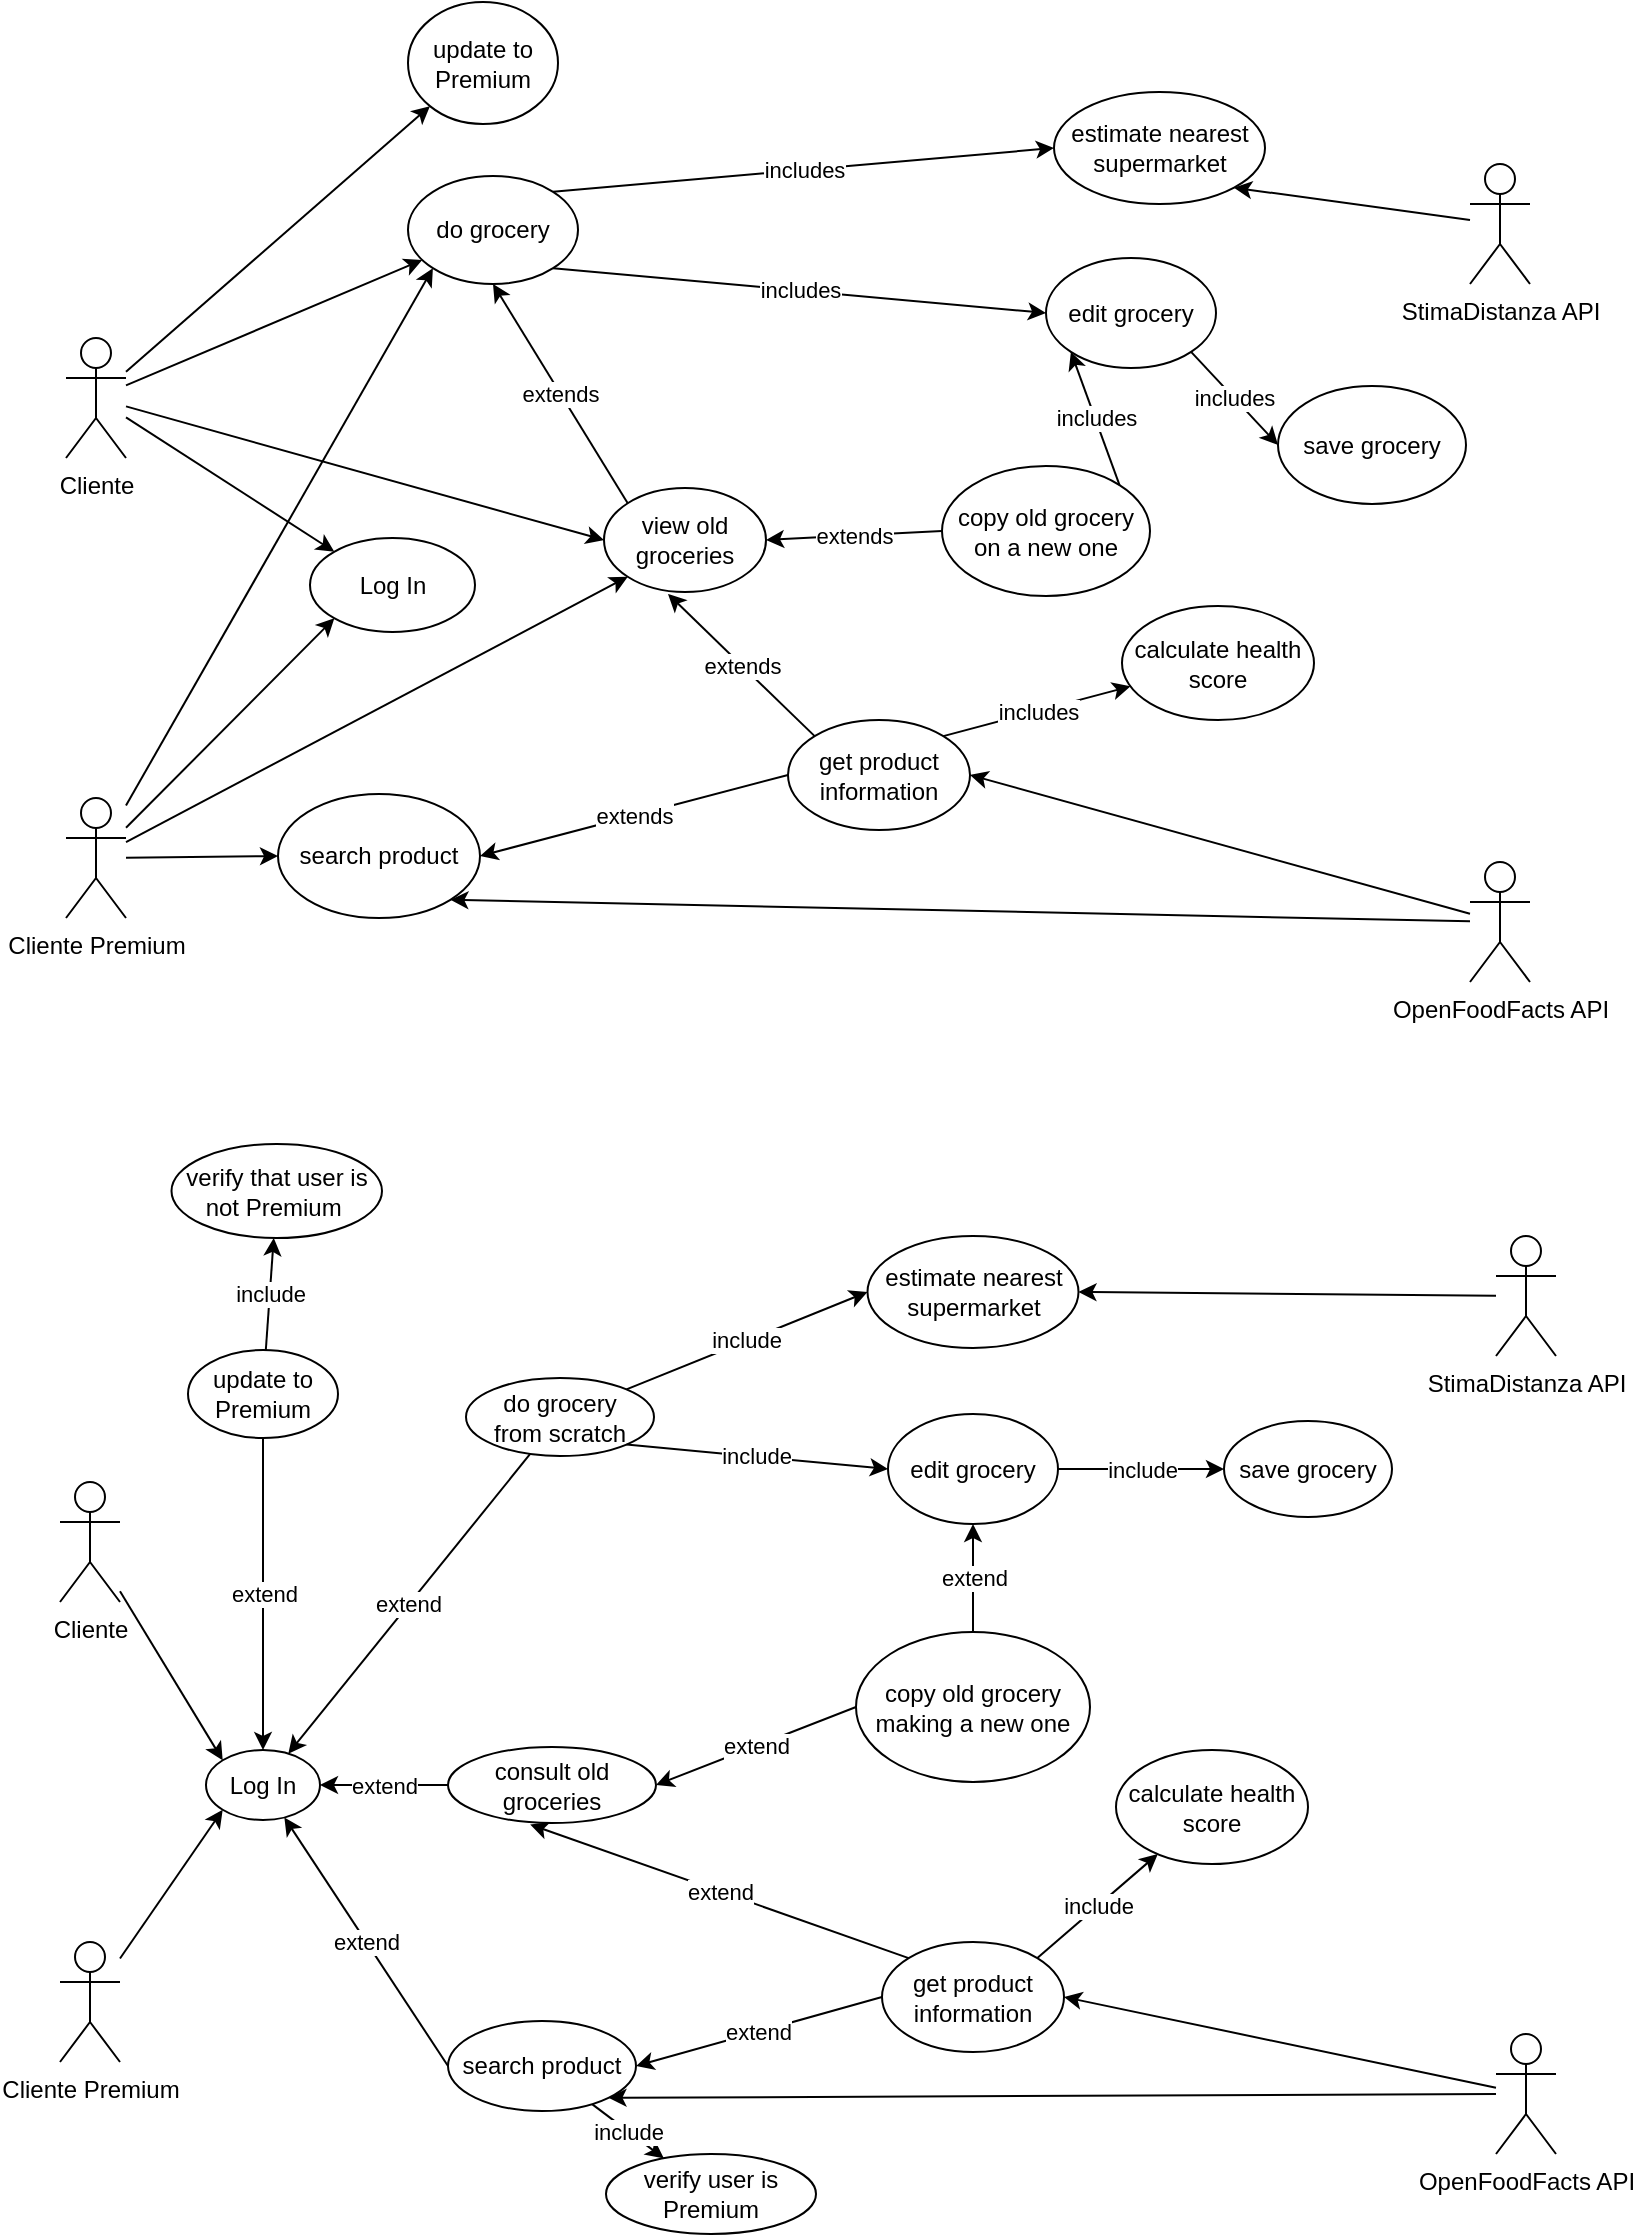 <mxfile version="20.8.5" type="device"><diagram id="C5RBs43oDa-KdzZeNtuy" name="Page-1"><mxGraphModel dx="1339" dy="764" grid="0" gridSize="10" guides="1" tooltips="1" connect="1" arrows="1" fold="1" page="1" pageScale="1" pageWidth="827" pageHeight="1169" math="0" shadow="0"><root><mxCell id="WIyWlLk6GJQsqaUBKTNV-0"/><mxCell id="WIyWlLk6GJQsqaUBKTNV-1" parent="WIyWlLk6GJQsqaUBKTNV-0"/><mxCell id="_w9Z4x4CN5F694CQqwq8-0" value="Cliente&lt;br&gt;" style="shape=umlActor;verticalLabelPosition=bottom;verticalAlign=top;html=1;outlineConnect=0;" parent="WIyWlLk6GJQsqaUBKTNV-1" vertex="1"><mxGeometry x="53" y="231" width="30" height="60" as="geometry"/></mxCell><mxCell id="WxcbaybQbfAevBzXN4X7-0" value="estimate nearest supermarket" style="ellipse;whiteSpace=wrap;html=1;" parent="WIyWlLk6GJQsqaUBKTNV-1" vertex="1"><mxGeometry x="547" y="108" width="105.5" height="56" as="geometry"/></mxCell><mxCell id="WxcbaybQbfAevBzXN4X7-1" value="edit grocery" style="ellipse;whiteSpace=wrap;html=1;" parent="WIyWlLk6GJQsqaUBKTNV-1" vertex="1"><mxGeometry x="543" y="191" width="85" height="55" as="geometry"/></mxCell><mxCell id="WxcbaybQbfAevBzXN4X7-2" value="save grocery" style="ellipse;whiteSpace=wrap;html=1;" parent="WIyWlLk6GJQsqaUBKTNV-1" vertex="1"><mxGeometry x="659" y="255" width="94" height="59" as="geometry"/></mxCell><mxCell id="WxcbaybQbfAevBzXN4X7-4" value="" style="endArrow=classic;html=1;rounded=0;" parent="WIyWlLk6GJQsqaUBKTNV-1" source="_w9Z4x4CN5F694CQqwq8-0" target="WxcbaybQbfAevBzXN4X7-5" edge="1"><mxGeometry width="50" height="50" relative="1" as="geometry"><mxPoint x="506" y="348" as="sourcePoint"/><mxPoint x="218" y="393" as="targetPoint"/></mxGeometry></mxCell><mxCell id="WxcbaybQbfAevBzXN4X7-5" value="do grocery" style="ellipse;whiteSpace=wrap;html=1;" parent="WIyWlLk6GJQsqaUBKTNV-1" vertex="1"><mxGeometry x="224" y="150" width="85" height="54" as="geometry"/></mxCell><mxCell id="WxcbaybQbfAevBzXN4X7-11" value="OpenFoodFacts API&lt;br&gt;" style="shape=umlActor;verticalLabelPosition=bottom;verticalAlign=top;html=1;outlineConnect=0;" parent="WIyWlLk6GJQsqaUBKTNV-1" vertex="1"><mxGeometry x="755" y="493" width="30" height="60" as="geometry"/></mxCell><mxCell id="WxcbaybQbfAevBzXN4X7-12" value="StimaDistanza API" style="shape=umlActor;verticalLabelPosition=bottom;verticalAlign=top;html=1;outlineConnect=0;" parent="WIyWlLk6GJQsqaUBKTNV-1" vertex="1"><mxGeometry x="755" y="144" width="30" height="60" as="geometry"/></mxCell><mxCell id="WxcbaybQbfAevBzXN4X7-13" value="search product" style="ellipse;whiteSpace=wrap;html=1;" parent="WIyWlLk6GJQsqaUBKTNV-1" vertex="1"><mxGeometry x="159" y="459" width="101" height="62" as="geometry"/></mxCell><mxCell id="WxcbaybQbfAevBzXN4X7-15" value="" style="endArrow=classic;html=1;rounded=0;entryX=1;entryY=1;entryDx=0;entryDy=0;" parent="WIyWlLk6GJQsqaUBKTNV-1" source="WxcbaybQbfAevBzXN4X7-11" target="WxcbaybQbfAevBzXN4X7-13" edge="1"><mxGeometry width="50" height="50" relative="1" as="geometry"><mxPoint x="527" y="-59" as="sourcePoint"/><mxPoint x="653" y="4" as="targetPoint"/></mxGeometry></mxCell><mxCell id="WxcbaybQbfAevBzXN4X7-18" value="includes" style="endArrow=classic;html=1;rounded=0;exitX=1;exitY=0;exitDx=0;exitDy=0;" parent="WIyWlLk6GJQsqaUBKTNV-1" source="WxcbaybQbfAevBzXN4X7-29" target="WxcbaybQbfAevBzXN4X7-19" edge="1"><mxGeometry width="50" height="50" relative="1" as="geometry"><mxPoint x="493" y="-97" as="sourcePoint"/><mxPoint x="443" y="-20" as="targetPoint"/></mxGeometry></mxCell><mxCell id="WxcbaybQbfAevBzXN4X7-19" value="calculate health score" style="ellipse;whiteSpace=wrap;html=1;" parent="WIyWlLk6GJQsqaUBKTNV-1" vertex="1"><mxGeometry x="581" y="365" width="96" height="57" as="geometry"/></mxCell><mxCell id="WxcbaybQbfAevBzXN4X7-25" value="" style="endArrow=classic;html=1;rounded=0;entryX=1;entryY=1;entryDx=0;entryDy=0;" parent="WIyWlLk6GJQsqaUBKTNV-1" source="WxcbaybQbfAevBzXN4X7-12" target="WxcbaybQbfAevBzXN4X7-0" edge="1"><mxGeometry width="50" height="50" relative="1" as="geometry"><mxPoint x="472" y="440" as="sourcePoint"/><mxPoint x="522" y="390" as="targetPoint"/></mxGeometry></mxCell><mxCell id="WxcbaybQbfAevBzXN4X7-29" value="get product information" style="ellipse;whiteSpace=wrap;html=1;" parent="WIyWlLk6GJQsqaUBKTNV-1" vertex="1"><mxGeometry x="414" y="422" width="91" height="55" as="geometry"/></mxCell><mxCell id="WxcbaybQbfAevBzXN4X7-30" value="" style="endArrow=classic;html=1;rounded=0;entryX=1;entryY=0.5;entryDx=0;entryDy=0;" parent="WIyWlLk6GJQsqaUBKTNV-1" source="WxcbaybQbfAevBzXN4X7-11" target="WxcbaybQbfAevBzXN4X7-29" edge="1"><mxGeometry width="50" height="50" relative="1" as="geometry"><mxPoint x="493" y="-47" as="sourcePoint"/><mxPoint x="543" y="-97" as="targetPoint"/></mxGeometry></mxCell><mxCell id="WxcbaybQbfAevBzXN4X7-31" value="extends" style="endArrow=classic;html=1;rounded=0;exitX=0;exitY=0.5;exitDx=0;exitDy=0;entryX=1;entryY=0.5;entryDx=0;entryDy=0;" parent="WIyWlLk6GJQsqaUBKTNV-1" source="WxcbaybQbfAevBzXN4X7-29" target="WxcbaybQbfAevBzXN4X7-13" edge="1"><mxGeometry width="50" height="50" relative="1" as="geometry"><mxPoint x="493" y="-47" as="sourcePoint"/><mxPoint x="417" y="16" as="targetPoint"/></mxGeometry></mxCell><mxCell id="WxcbaybQbfAevBzXN4X7-32" value="extends" style="endArrow=classic;html=1;rounded=0;entryX=0.5;entryY=1;entryDx=0;entryDy=0;exitX=0;exitY=0;exitDx=0;exitDy=0;startArrow=none;" parent="WIyWlLk6GJQsqaUBKTNV-1" source="WxcbaybQbfAevBzXN4X7-41" target="WxcbaybQbfAevBzXN4X7-5" edge="1"><mxGeometry width="50" height="50" relative="1" as="geometry"><mxPoint x="238" y="421" as="sourcePoint"/><mxPoint x="522" y="404" as="targetPoint"/></mxGeometry></mxCell><mxCell id="WxcbaybQbfAevBzXN4X7-35" value="copy old grocery on a new one" style="ellipse;whiteSpace=wrap;html=1;" parent="WIyWlLk6GJQsqaUBKTNV-1" vertex="1"><mxGeometry x="491" y="295" width="104" height="65" as="geometry"/></mxCell><mxCell id="WxcbaybQbfAevBzXN4X7-38" value="includes" style="endArrow=classic;html=1;rounded=0;entryX=0;entryY=0.5;entryDx=0;entryDy=0;exitX=1;exitY=0;exitDx=0;exitDy=0;" parent="WIyWlLk6GJQsqaUBKTNV-1" source="WxcbaybQbfAevBzXN4X7-5" target="WxcbaybQbfAevBzXN4X7-0" edge="1"><mxGeometry width="50" height="50" relative="1" as="geometry"><mxPoint x="465" y="215" as="sourcePoint"/><mxPoint x="522" y="299" as="targetPoint"/></mxGeometry></mxCell><mxCell id="WxcbaybQbfAevBzXN4X7-39" value="includes" style="endArrow=classic;html=1;rounded=0;exitX=1;exitY=1;exitDx=0;exitDy=0;entryX=0;entryY=0.5;entryDx=0;entryDy=0;" parent="WIyWlLk6GJQsqaUBKTNV-1" source="WxcbaybQbfAevBzXN4X7-5" target="WxcbaybQbfAevBzXN4X7-1" edge="1"><mxGeometry width="50" height="50" relative="1" as="geometry"><mxPoint x="488" y="347" as="sourcePoint"/><mxPoint x="304" y="318" as="targetPoint"/></mxGeometry></mxCell><mxCell id="WxcbaybQbfAevBzXN4X7-42" value="" style="endArrow=classic;html=1;rounded=0;entryX=0;entryY=0.5;entryDx=0;entryDy=0;" parent="WIyWlLk6GJQsqaUBKTNV-1" source="_w9Z4x4CN5F694CQqwq8-0" target="WxcbaybQbfAevBzXN4X7-41" edge="1"><mxGeometry width="50" height="50" relative="1" as="geometry"><mxPoint x="488" y="422" as="sourcePoint"/><mxPoint x="538" y="372" as="targetPoint"/></mxGeometry></mxCell><mxCell id="WxcbaybQbfAevBzXN4X7-43" value="extends" style="endArrow=classic;html=1;rounded=0;entryX=1;entryY=0.5;entryDx=0;entryDy=0;exitX=0;exitY=0.5;exitDx=0;exitDy=0;" parent="WIyWlLk6GJQsqaUBKTNV-1" source="WxcbaybQbfAevBzXN4X7-35" target="WxcbaybQbfAevBzXN4X7-41" edge="1"><mxGeometry width="50" height="50" relative="1" as="geometry"><mxPoint x="488" y="414" as="sourcePoint"/><mxPoint x="538" y="364" as="targetPoint"/></mxGeometry></mxCell><mxCell id="HwNQB8yQfN2F-0_FIFU_-0" value="includes" style="endArrow=classic;html=1;rounded=0;entryX=0;entryY=1;entryDx=0;entryDy=0;exitX=1;exitY=0;exitDx=0;exitDy=0;" parent="WIyWlLk6GJQsqaUBKTNV-1" source="WxcbaybQbfAevBzXN4X7-35" target="WxcbaybQbfAevBzXN4X7-1" edge="1"><mxGeometry width="50" height="50" relative="1" as="geometry"><mxPoint x="398" y="355" as="sourcePoint"/><mxPoint x="448" y="305" as="targetPoint"/></mxGeometry></mxCell><mxCell id="HwNQB8yQfN2F-0_FIFU_-1" value="includes" style="endArrow=classic;html=1;rounded=0;entryX=0;entryY=0.5;entryDx=0;entryDy=0;exitX=1;exitY=1;exitDx=0;exitDy=0;" parent="WIyWlLk6GJQsqaUBKTNV-1" source="WxcbaybQbfAevBzXN4X7-1" target="WxcbaybQbfAevBzXN4X7-2" edge="1"><mxGeometry width="50" height="50" relative="1" as="geometry"><mxPoint x="432" y="349" as="sourcePoint"/><mxPoint x="482" y="299" as="targetPoint"/></mxGeometry></mxCell><mxCell id="HwNQB8yQfN2F-0_FIFU_-4" value="extends" style="endArrow=classic;html=1;rounded=0;entryX=0.395;entryY=1.019;entryDx=0;entryDy=0;exitX=0;exitY=0;exitDx=0;exitDy=0;entryPerimeter=0;" parent="WIyWlLk6GJQsqaUBKTNV-1" source="WxcbaybQbfAevBzXN4X7-29" target="WxcbaybQbfAevBzXN4X7-41" edge="1"><mxGeometry width="50" height="50" relative="1" as="geometry"><mxPoint x="421" y="302" as="sourcePoint"/><mxPoint x="471" y="252" as="targetPoint"/></mxGeometry></mxCell><mxCell id="HwNQB8yQfN2F-0_FIFU_-6" value="Cliente Premium" style="shape=umlActor;verticalLabelPosition=bottom;verticalAlign=top;html=1;outlineConnect=0;" parent="WIyWlLk6GJQsqaUBKTNV-1" vertex="1"><mxGeometry x="53" y="461" width="30" height="60" as="geometry"/></mxCell><mxCell id="HwNQB8yQfN2F-0_FIFU_-8" value="" style="endArrow=classic;html=1;rounded=0;entryX=0;entryY=1;entryDx=0;entryDy=0;" parent="WIyWlLk6GJQsqaUBKTNV-1" source="HwNQB8yQfN2F-0_FIFU_-6" target="WxcbaybQbfAevBzXN4X7-5" edge="1"><mxGeometry width="50" height="50" relative="1" as="geometry"><mxPoint x="303" y="398" as="sourcePoint"/><mxPoint x="353" y="348" as="targetPoint"/></mxGeometry></mxCell><mxCell id="HwNQB8yQfN2F-0_FIFU_-9" value="" style="endArrow=classic;html=1;rounded=0;entryX=0;entryY=1;entryDx=0;entryDy=0;" parent="WIyWlLk6GJQsqaUBKTNV-1" source="HwNQB8yQfN2F-0_FIFU_-6" target="WxcbaybQbfAevBzXN4X7-41" edge="1"><mxGeometry width="50" height="50" relative="1" as="geometry"><mxPoint x="303" y="398" as="sourcePoint"/><mxPoint x="353" y="348" as="targetPoint"/></mxGeometry></mxCell><mxCell id="HwNQB8yQfN2F-0_FIFU_-10" value="" style="endArrow=classic;html=1;rounded=0;entryX=0;entryY=0.5;entryDx=0;entryDy=0;" parent="WIyWlLk6GJQsqaUBKTNV-1" source="HwNQB8yQfN2F-0_FIFU_-6" target="WxcbaybQbfAevBzXN4X7-13" edge="1"><mxGeometry width="50" height="50" relative="1" as="geometry"><mxPoint x="303" y="398" as="sourcePoint"/><mxPoint x="353" y="348" as="targetPoint"/></mxGeometry></mxCell><mxCell id="zHiVuSdZoIrmqVLBHDxH-0" value="Log In" style="ellipse;whiteSpace=wrap;html=1;" parent="WIyWlLk6GJQsqaUBKTNV-1" vertex="1"><mxGeometry x="175" y="331" width="82.5" height="47" as="geometry"/></mxCell><mxCell id="zHiVuSdZoIrmqVLBHDxH-1" value="" style="endArrow=classic;html=1;rounded=0;entryX=0;entryY=0;entryDx=0;entryDy=0;" parent="WIyWlLk6GJQsqaUBKTNV-1" source="_w9Z4x4CN5F694CQqwq8-0" target="zHiVuSdZoIrmqVLBHDxH-0" edge="1"><mxGeometry width="50" height="50" relative="1" as="geometry"><mxPoint x="648" y="361" as="sourcePoint"/><mxPoint x="698" y="311" as="targetPoint"/></mxGeometry></mxCell><mxCell id="zHiVuSdZoIrmqVLBHDxH-2" value="" style="endArrow=classic;html=1;rounded=0;entryX=0;entryY=1;entryDx=0;entryDy=0;" parent="WIyWlLk6GJQsqaUBKTNV-1" source="HwNQB8yQfN2F-0_FIFU_-6" target="zHiVuSdZoIrmqVLBHDxH-0" edge="1"><mxGeometry width="50" height="50" relative="1" as="geometry"><mxPoint x="648" y="361" as="sourcePoint"/><mxPoint x="698" y="311" as="targetPoint"/></mxGeometry></mxCell><mxCell id="WxcbaybQbfAevBzXN4X7-41" value="view old groceries" style="ellipse;whiteSpace=wrap;html=1;" parent="WIyWlLk6GJQsqaUBKTNV-1" vertex="1"><mxGeometry x="322" y="306" width="81" height="52" as="geometry"/></mxCell><mxCell id="zHiVuSdZoIrmqVLBHDxH-7" value="update to Premium" style="ellipse;whiteSpace=wrap;html=1;" parent="WIyWlLk6GJQsqaUBKTNV-1" vertex="1"><mxGeometry x="224" y="63" width="75" height="61" as="geometry"/></mxCell><mxCell id="zHiVuSdZoIrmqVLBHDxH-8" value="" style="endArrow=classic;html=1;rounded=0;entryX=0;entryY=1;entryDx=0;entryDy=0;" parent="WIyWlLk6GJQsqaUBKTNV-1" source="_w9Z4x4CN5F694CQqwq8-0" target="zHiVuSdZoIrmqVLBHDxH-7" edge="1"><mxGeometry width="50" height="50" relative="1" as="geometry"><mxPoint x="648" y="354" as="sourcePoint"/><mxPoint x="698" y="304" as="targetPoint"/></mxGeometry></mxCell><mxCell id="Ao2EOMr3MHZTzzWF1TYQ-0" value="Cliente&lt;br&gt;" style="shape=umlActor;verticalLabelPosition=bottom;verticalAlign=top;html=1;outlineConnect=0;" parent="WIyWlLk6GJQsqaUBKTNV-1" vertex="1"><mxGeometry x="50" y="803" width="30" height="60" as="geometry"/></mxCell><mxCell id="Ao2EOMr3MHZTzzWF1TYQ-1" value="estimate nearest supermarket" style="ellipse;whiteSpace=wrap;html=1;" parent="WIyWlLk6GJQsqaUBKTNV-1" vertex="1"><mxGeometry x="453.75" y="680" width="105.5" height="56" as="geometry"/></mxCell><mxCell id="Ao2EOMr3MHZTzzWF1TYQ-2" value="edit grocery" style="ellipse;whiteSpace=wrap;html=1;" parent="WIyWlLk6GJQsqaUBKTNV-1" vertex="1"><mxGeometry x="464" y="769" width="85" height="55" as="geometry"/></mxCell><mxCell id="Ao2EOMr3MHZTzzWF1TYQ-3" value="save grocery" style="ellipse;whiteSpace=wrap;html=1;" parent="WIyWlLk6GJQsqaUBKTNV-1" vertex="1"><mxGeometry x="632" y="772.5" width="84" height="48" as="geometry"/></mxCell><mxCell id="Ao2EOMr3MHZTzzWF1TYQ-39" value="extend" style="edgeStyle=none;rounded=0;orthogonalLoop=1;jettySize=auto;html=1;" parent="WIyWlLk6GJQsqaUBKTNV-1" source="Ao2EOMr3MHZTzzWF1TYQ-5" target="Ao2EOMr3MHZTzzWF1TYQ-29" edge="1"><mxGeometry relative="1" as="geometry"/></mxCell><mxCell id="Ao2EOMr3MHZTzzWF1TYQ-5" value="do grocery&lt;br&gt;from scratch" style="ellipse;whiteSpace=wrap;html=1;" parent="WIyWlLk6GJQsqaUBKTNV-1" vertex="1"><mxGeometry x="253" y="751" width="94" height="39" as="geometry"/></mxCell><mxCell id="Ao2EOMr3MHZTzzWF1TYQ-6" value="OpenFoodFacts API&lt;br&gt;" style="shape=umlActor;verticalLabelPosition=bottom;verticalAlign=top;html=1;outlineConnect=0;" parent="WIyWlLk6GJQsqaUBKTNV-1" vertex="1"><mxGeometry x="768" y="1079" width="30" height="60" as="geometry"/></mxCell><mxCell id="Ao2EOMr3MHZTzzWF1TYQ-7" value="StimaDistanza API" style="shape=umlActor;verticalLabelPosition=bottom;verticalAlign=top;html=1;outlineConnect=0;" parent="WIyWlLk6GJQsqaUBKTNV-1" vertex="1"><mxGeometry x="768" y="680" width="30" height="60" as="geometry"/></mxCell><mxCell id="Ao2EOMr3MHZTzzWF1TYQ-45" value="include" style="edgeStyle=none;rounded=0;orthogonalLoop=1;jettySize=auto;html=1;" parent="WIyWlLk6GJQsqaUBKTNV-1" source="Ao2EOMr3MHZTzzWF1TYQ-8" target="Ao2EOMr3MHZTzzWF1TYQ-44" edge="1"><mxGeometry relative="1" as="geometry"/></mxCell><mxCell id="Ao2EOMr3MHZTzzWF1TYQ-8" value="search product" style="ellipse;whiteSpace=wrap;html=1;" parent="WIyWlLk6GJQsqaUBKTNV-1" vertex="1"><mxGeometry x="244" y="1072.5" width="94" height="45" as="geometry"/></mxCell><mxCell id="Ao2EOMr3MHZTzzWF1TYQ-9" value="" style="endArrow=classic;html=1;rounded=0;entryX=1;entryY=1;entryDx=0;entryDy=0;" parent="WIyWlLk6GJQsqaUBKTNV-1" source="Ao2EOMr3MHZTzzWF1TYQ-6" target="Ao2EOMr3MHZTzzWF1TYQ-8" edge="1"><mxGeometry width="50" height="50" relative="1" as="geometry"><mxPoint x="524" y="513" as="sourcePoint"/><mxPoint x="650" y="576" as="targetPoint"/></mxGeometry></mxCell><mxCell id="Ao2EOMr3MHZTzzWF1TYQ-10" value="include" style="endArrow=classic;html=1;rounded=0;exitX=1;exitY=0;exitDx=0;exitDy=0;" parent="WIyWlLk6GJQsqaUBKTNV-1" source="Ao2EOMr3MHZTzzWF1TYQ-13" target="Ao2EOMr3MHZTzzWF1TYQ-11" edge="1"><mxGeometry width="50" height="50" relative="1" as="geometry"><mxPoint x="490" y="475" as="sourcePoint"/><mxPoint x="440" y="552" as="targetPoint"/></mxGeometry></mxCell><mxCell id="Ao2EOMr3MHZTzzWF1TYQ-11" value="calculate health score" style="ellipse;whiteSpace=wrap;html=1;" parent="WIyWlLk6GJQsqaUBKTNV-1" vertex="1"><mxGeometry x="578" y="937" width="96" height="57" as="geometry"/></mxCell><mxCell id="Ao2EOMr3MHZTzzWF1TYQ-12" value="" style="endArrow=classic;html=1;rounded=0;entryX=1;entryY=0.5;entryDx=0;entryDy=0;" parent="WIyWlLk6GJQsqaUBKTNV-1" source="Ao2EOMr3MHZTzzWF1TYQ-7" target="Ao2EOMr3MHZTzzWF1TYQ-1" edge="1"><mxGeometry width="50" height="50" relative="1" as="geometry"><mxPoint x="469" y="1012" as="sourcePoint"/><mxPoint x="519" y="962" as="targetPoint"/></mxGeometry></mxCell><mxCell id="Ao2EOMr3MHZTzzWF1TYQ-13" value="get product information" style="ellipse;whiteSpace=wrap;html=1;" parent="WIyWlLk6GJQsqaUBKTNV-1" vertex="1"><mxGeometry x="461" y="1033" width="91" height="55" as="geometry"/></mxCell><mxCell id="Ao2EOMr3MHZTzzWF1TYQ-14" value="" style="endArrow=classic;html=1;rounded=0;entryX=1;entryY=0.5;entryDx=0;entryDy=0;" parent="WIyWlLk6GJQsqaUBKTNV-1" source="Ao2EOMr3MHZTzzWF1TYQ-6" target="Ao2EOMr3MHZTzzWF1TYQ-13" edge="1"><mxGeometry width="50" height="50" relative="1" as="geometry"><mxPoint x="490" y="525" as="sourcePoint"/><mxPoint x="540" y="475" as="targetPoint"/></mxGeometry></mxCell><mxCell id="Ao2EOMr3MHZTzzWF1TYQ-15" value="extend" style="endArrow=classic;html=1;rounded=0;exitX=0;exitY=0.5;exitDx=0;exitDy=0;entryX=1;entryY=0.5;entryDx=0;entryDy=0;" parent="WIyWlLk6GJQsqaUBKTNV-1" source="Ao2EOMr3MHZTzzWF1TYQ-13" target="Ao2EOMr3MHZTzzWF1TYQ-8" edge="1"><mxGeometry width="50" height="50" relative="1" as="geometry"><mxPoint x="490" y="525" as="sourcePoint"/><mxPoint x="414" y="588" as="targetPoint"/></mxGeometry></mxCell><mxCell id="Ao2EOMr3MHZTzzWF1TYQ-17" value="copy old grocery&lt;br&gt;making a new one" style="ellipse;whiteSpace=wrap;html=1;" parent="WIyWlLk6GJQsqaUBKTNV-1" vertex="1"><mxGeometry x="448" y="878" width="117" height="75" as="geometry"/></mxCell><mxCell id="Ao2EOMr3MHZTzzWF1TYQ-18" value="include" style="endArrow=classic;html=1;rounded=0;entryX=0;entryY=0.5;entryDx=0;entryDy=0;exitX=1;exitY=0;exitDx=0;exitDy=0;" parent="WIyWlLk6GJQsqaUBKTNV-1" source="Ao2EOMr3MHZTzzWF1TYQ-5" target="Ao2EOMr3MHZTzzWF1TYQ-1" edge="1"><mxGeometry width="50" height="50" relative="1" as="geometry"><mxPoint x="462" y="787" as="sourcePoint"/><mxPoint x="519" y="871" as="targetPoint"/></mxGeometry></mxCell><mxCell id="Ao2EOMr3MHZTzzWF1TYQ-19" value="include" style="endArrow=classic;html=1;rounded=0;exitX=1;exitY=1;exitDx=0;exitDy=0;entryX=0;entryY=0.5;entryDx=0;entryDy=0;" parent="WIyWlLk6GJQsqaUBKTNV-1" source="Ao2EOMr3MHZTzzWF1TYQ-5" target="Ao2EOMr3MHZTzzWF1TYQ-2" edge="1"><mxGeometry width="50" height="50" relative="1" as="geometry"><mxPoint x="485" y="919" as="sourcePoint"/><mxPoint x="301" y="890" as="targetPoint"/></mxGeometry></mxCell><mxCell id="Ao2EOMr3MHZTzzWF1TYQ-21" value="extend" style="endArrow=classic;html=1;rounded=0;entryX=1;entryY=0.5;entryDx=0;entryDy=0;exitX=0;exitY=0.5;exitDx=0;exitDy=0;" parent="WIyWlLk6GJQsqaUBKTNV-1" source="Ao2EOMr3MHZTzzWF1TYQ-17" target="Ao2EOMr3MHZTzzWF1TYQ-32" edge="1"><mxGeometry width="50" height="50" relative="1" as="geometry"><mxPoint x="485" y="986" as="sourcePoint"/><mxPoint x="535" y="936" as="targetPoint"/></mxGeometry></mxCell><mxCell id="Ao2EOMr3MHZTzzWF1TYQ-22" value="extend" style="endArrow=classic;html=1;rounded=0;entryX=0.5;entryY=1;entryDx=0;entryDy=0;exitX=0.5;exitY=0;exitDx=0;exitDy=0;" parent="WIyWlLk6GJQsqaUBKTNV-1" source="Ao2EOMr3MHZTzzWF1TYQ-17" target="Ao2EOMr3MHZTzzWF1TYQ-2" edge="1"><mxGeometry width="50" height="50" relative="1" as="geometry"><mxPoint x="395" y="927" as="sourcePoint"/><mxPoint x="445" y="877" as="targetPoint"/></mxGeometry></mxCell><mxCell id="Ao2EOMr3MHZTzzWF1TYQ-23" value="include" style="endArrow=classic;html=1;rounded=0;entryX=0;entryY=0.5;entryDx=0;entryDy=0;exitX=1;exitY=0.5;exitDx=0;exitDy=0;" parent="WIyWlLk6GJQsqaUBKTNV-1" source="Ao2EOMr3MHZTzzWF1TYQ-2" target="Ao2EOMr3MHZTzzWF1TYQ-3" edge="1"><mxGeometry width="50" height="50" relative="1" as="geometry"><mxPoint x="429" y="921" as="sourcePoint"/><mxPoint x="479" y="871" as="targetPoint"/></mxGeometry></mxCell><mxCell id="Ao2EOMr3MHZTzzWF1TYQ-24" value="extend" style="endArrow=classic;html=1;rounded=0;entryX=0.395;entryY=1.019;entryDx=0;entryDy=0;exitX=0;exitY=0;exitDx=0;exitDy=0;entryPerimeter=0;" parent="WIyWlLk6GJQsqaUBKTNV-1" source="Ao2EOMr3MHZTzzWF1TYQ-13" target="Ao2EOMr3MHZTzzWF1TYQ-32" edge="1"><mxGeometry width="50" height="50" relative="1" as="geometry"><mxPoint x="418" y="874" as="sourcePoint"/><mxPoint x="468" y="824" as="targetPoint"/></mxGeometry></mxCell><mxCell id="Ao2EOMr3MHZTzzWF1TYQ-25" value="Cliente Premium" style="shape=umlActor;verticalLabelPosition=bottom;verticalAlign=top;html=1;outlineConnect=0;" parent="WIyWlLk6GJQsqaUBKTNV-1" vertex="1"><mxGeometry x="50" y="1033" width="30" height="60" as="geometry"/></mxCell><mxCell id="Ao2EOMr3MHZTzzWF1TYQ-35" value="extend" style="rounded=0;orthogonalLoop=1;jettySize=auto;html=1;exitX=0;exitY=0.5;exitDx=0;exitDy=0;" parent="WIyWlLk6GJQsqaUBKTNV-1" source="Ao2EOMr3MHZTzzWF1TYQ-8" target="Ao2EOMr3MHZTzzWF1TYQ-29" edge="1"><mxGeometry relative="1" as="geometry"/></mxCell><mxCell id="Ao2EOMr3MHZTzzWF1TYQ-29" value="Log In" style="ellipse;whiteSpace=wrap;html=1;" parent="WIyWlLk6GJQsqaUBKTNV-1" vertex="1"><mxGeometry x="123" y="937" width="57" height="35" as="geometry"/></mxCell><mxCell id="Ao2EOMr3MHZTzzWF1TYQ-30" value="" style="endArrow=classic;html=1;rounded=0;entryX=0;entryY=0;entryDx=0;entryDy=0;" parent="WIyWlLk6GJQsqaUBKTNV-1" source="Ao2EOMr3MHZTzzWF1TYQ-0" target="Ao2EOMr3MHZTzzWF1TYQ-29" edge="1"><mxGeometry width="50" height="50" relative="1" as="geometry"><mxPoint x="645" y="933" as="sourcePoint"/><mxPoint x="695" y="883" as="targetPoint"/></mxGeometry></mxCell><mxCell id="Ao2EOMr3MHZTzzWF1TYQ-31" value="" style="endArrow=classic;html=1;rounded=0;entryX=0;entryY=1;entryDx=0;entryDy=0;" parent="WIyWlLk6GJQsqaUBKTNV-1" source="Ao2EOMr3MHZTzzWF1TYQ-25" target="Ao2EOMr3MHZTzzWF1TYQ-29" edge="1"><mxGeometry width="50" height="50" relative="1" as="geometry"><mxPoint x="645" y="933" as="sourcePoint"/><mxPoint x="695" y="883" as="targetPoint"/></mxGeometry></mxCell><mxCell id="Ao2EOMr3MHZTzzWF1TYQ-36" value="extend" style="edgeStyle=none;rounded=0;orthogonalLoop=1;jettySize=auto;html=1;entryX=1;entryY=0.5;entryDx=0;entryDy=0;" parent="WIyWlLk6GJQsqaUBKTNV-1" source="Ao2EOMr3MHZTzzWF1TYQ-32" target="Ao2EOMr3MHZTzzWF1TYQ-29" edge="1"><mxGeometry relative="1" as="geometry"/></mxCell><mxCell id="Ao2EOMr3MHZTzzWF1TYQ-32" value="consult old groceries" style="ellipse;whiteSpace=wrap;html=1;" parent="WIyWlLk6GJQsqaUBKTNV-1" vertex="1"><mxGeometry x="244" y="935.5" width="104" height="38" as="geometry"/></mxCell><mxCell id="Ao2EOMr3MHZTzzWF1TYQ-41" value="extend" style="edgeStyle=none;rounded=0;orthogonalLoop=1;jettySize=auto;html=1;" parent="WIyWlLk6GJQsqaUBKTNV-1" source="Ao2EOMr3MHZTzzWF1TYQ-33" target="Ao2EOMr3MHZTzzWF1TYQ-29" edge="1"><mxGeometry relative="1" as="geometry"/></mxCell><mxCell id="Ao2EOMr3MHZTzzWF1TYQ-43" value="include" style="edgeStyle=none;rounded=0;orthogonalLoop=1;jettySize=auto;html=1;" parent="WIyWlLk6GJQsqaUBKTNV-1" source="Ao2EOMr3MHZTzzWF1TYQ-33" target="Ao2EOMr3MHZTzzWF1TYQ-42" edge="1"><mxGeometry relative="1" as="geometry"/></mxCell><mxCell id="Ao2EOMr3MHZTzzWF1TYQ-33" value="update to Premium" style="ellipse;whiteSpace=wrap;html=1;" parent="WIyWlLk6GJQsqaUBKTNV-1" vertex="1"><mxGeometry x="114" y="737" width="75" height="44" as="geometry"/></mxCell><mxCell id="Ao2EOMr3MHZTzzWF1TYQ-42" value="verify that user is not Premium&amp;nbsp;" style="ellipse;whiteSpace=wrap;html=1;" parent="WIyWlLk6GJQsqaUBKTNV-1" vertex="1"><mxGeometry x="105.75" y="634" width="105.25" height="47" as="geometry"/></mxCell><mxCell id="Ao2EOMr3MHZTzzWF1TYQ-44" value="verify user is Premium" style="ellipse;whiteSpace=wrap;html=1;" parent="WIyWlLk6GJQsqaUBKTNV-1" vertex="1"><mxGeometry x="323" y="1139" width="105" height="40" as="geometry"/></mxCell></root></mxGraphModel></diagram></mxfile>